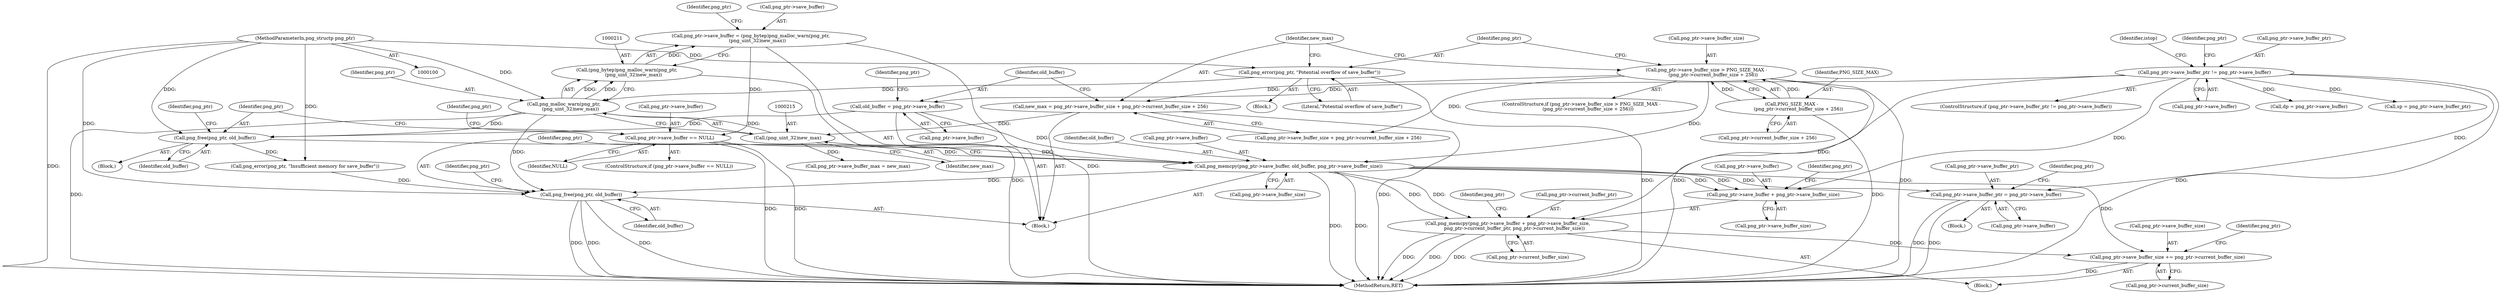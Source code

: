 digraph "1_Chrome_7f3d85b096f66870a15b37c2f40b219b2e292693_6@API" {
"1000230" [label="(Call,png_memcpy(png_ptr->save_buffer, old_buffer, png_ptr->save_buffer_size))"];
"1000218" [label="(Call,png_ptr->save_buffer == NULL)"];
"1000206" [label="(Call,png_ptr->save_buffer = (png_bytep)png_malloc_warn(png_ptr,\n         (png_uint_32)new_max))"];
"1000210" [label="(Call,(png_bytep)png_malloc_warn(png_ptr,\n         (png_uint_32)new_max))"];
"1000212" [label="(Call,png_malloc_warn(png_ptr,\n         (png_uint_32)new_max))"];
"1000187" [label="(Call,png_error(png_ptr, \"Potential overflow of save_buffer\"))"];
"1000101" [label="(MethodParameterIn,png_structp png_ptr)"];
"1000214" [label="(Call,(png_uint_32)new_max)"];
"1000190" [label="(Call,new_max = png_ptr->save_buffer_size + png_ptr->current_buffer_size + 256)"];
"1000175" [label="(Call,png_ptr->save_buffer_size > PNG_SIZE_MAX -\n         (png_ptr->current_buffer_size + 256))"];
"1000179" [label="(Call,PNG_SIZE_MAX -\n         (png_ptr->current_buffer_size + 256))"];
"1000224" [label="(Call,png_free(png_ptr, old_buffer))"];
"1000201" [label="(Call,old_buffer = png_ptr->save_buffer)"];
"1000109" [label="(Call,png_ptr->save_buffer_ptr != png_ptr->save_buffer)"];
"1000238" [label="(Call,png_free(png_ptr, old_buffer))"];
"1000251" [label="(Call,png_memcpy(png_ptr->save_buffer + png_ptr->save_buffer_size,\n         png_ptr->current_buffer_ptr, png_ptr->current_buffer_size))"];
"1000265" [label="(Call,png_ptr->save_buffer_size += png_ptr->current_buffer_size)"];
"1000252" [label="(Call,png_ptr->save_buffer + png_ptr->save_buffer_size)"];
"1000277" [label="(Call,png_ptr->save_buffer_ptr = png_ptr->save_buffer)"];
"1000289" [label="(MethodReturn,RET)"];
"1000266" [label="(Call,png_ptr->save_buffer_size)"];
"1000226" [label="(Identifier,old_buffer)"];
"1000267" [label="(Identifier,png_ptr)"];
"1000179" [label="(Call,PNG_SIZE_MAX -\n         (png_ptr->current_buffer_size + 256))"];
"1000243" [label="(Identifier,png_ptr)"];
"1000213" [label="(Identifier,png_ptr)"];
"1000269" [label="(Call,png_ptr->current_buffer_size)"];
"1000223" [label="(Block,)"];
"1000137" [label="(Call,dp = png_ptr->save_buffer)"];
"1000256" [label="(Call,png_ptr->save_buffer_size)"];
"1000219" [label="(Call,png_ptr->save_buffer)"];
"1000203" [label="(Call,png_ptr->save_buffer)"];
"1000189" [label="(Literal,\"Potential overflow of save_buffer\")"];
"1000102" [label="(Block,)"];
"1000175" [label="(Call,png_ptr->save_buffer_size > PNG_SIZE_MAX -\n         (png_ptr->current_buffer_size + 256))"];
"1000201" [label="(Call,old_buffer = png_ptr->save_buffer)"];
"1000251" [label="(Call,png_memcpy(png_ptr->save_buffer + png_ptr->save_buffer_size,\n         png_ptr->current_buffer_ptr, png_ptr->current_buffer_size))"];
"1000191" [label="(Identifier,new_max)"];
"1000210" [label="(Call,(png_bytep)png_malloc_warn(png_ptr,\n         (png_uint_32)new_max))"];
"1000214" [label="(Call,(png_uint_32)new_max)"];
"1000101" [label="(MethodParameterIn,png_structp png_ptr)"];
"1000174" [label="(ControlStructure,if (png_ptr->save_buffer_size > PNG_SIZE_MAX -\n         (png_ptr->current_buffer_size + 256)))"];
"1000262" [label="(Call,png_ptr->current_buffer_size)"];
"1000171" [label="(Block,)"];
"1000224" [label="(Call,png_free(png_ptr, old_buffer))"];
"1000220" [label="(Identifier,png_ptr)"];
"1000190" [label="(Call,new_max = png_ptr->save_buffer_size + png_ptr->current_buffer_size + 256)"];
"1000231" [label="(Call,png_ptr->save_buffer)"];
"1000163" [label="(Identifier,png_ptr)"];
"1000132" [label="(Call,sp = png_ptr->save_buffer_ptr)"];
"1000239" [label="(Identifier,png_ptr)"];
"1000176" [label="(Call,png_ptr->save_buffer_size)"];
"1000181" [label="(Call,png_ptr->current_buffer_size + 256)"];
"1000217" [label="(ControlStructure,if (png_ptr->save_buffer == NULL))"];
"1000188" [label="(Identifier,png_ptr)"];
"1000206" [label="(Call,png_ptr->save_buffer = (png_bytep)png_malloc_warn(png_ptr,\n         (png_uint_32)new_max))"];
"1000259" [label="(Call,png_ptr->current_buffer_ptr)"];
"1000187" [label="(Call,png_error(png_ptr, \"Potential overflow of save_buffer\"))"];
"1000222" [label="(Identifier,NULL)"];
"1000110" [label="(Call,png_ptr->save_buffer_ptr)"];
"1000240" [label="(Identifier,old_buffer)"];
"1000234" [label="(Identifier,old_buffer)"];
"1000250" [label="(Block,)"];
"1000230" [label="(Call,png_memcpy(png_ptr->save_buffer, old_buffer, png_ptr->save_buffer_size))"];
"1000212" [label="(Call,png_malloc_warn(png_ptr,\n         (png_uint_32)new_max))"];
"1000109" [label="(Call,png_ptr->save_buffer_ptr != png_ptr->save_buffer)"];
"1000265" [label="(Call,png_ptr->save_buffer_size += png_ptr->current_buffer_size)"];
"1000113" [label="(Call,png_ptr->save_buffer)"];
"1000122" [label="(Identifier,istop)"];
"1000192" [label="(Call,png_ptr->save_buffer_size + png_ptr->current_buffer_size + 256)"];
"1000202" [label="(Identifier,old_buffer)"];
"1000278" [label="(Call,png_ptr->save_buffer_ptr)"];
"1000218" [label="(Call,png_ptr->save_buffer == NULL)"];
"1000225" [label="(Identifier,png_ptr)"];
"1000238" [label="(Call,png_free(png_ptr, old_buffer))"];
"1000277" [label="(Call,png_ptr->save_buffer_ptr = png_ptr->save_buffer)"];
"1000253" [label="(Call,png_ptr->save_buffer)"];
"1000228" [label="(Identifier,png_ptr)"];
"1000186" [label="(Block,)"];
"1000180" [label="(Identifier,PNG_SIZE_MAX)"];
"1000281" [label="(Call,png_ptr->save_buffer)"];
"1000286" [label="(Identifier,png_ptr)"];
"1000252" [label="(Call,png_ptr->save_buffer + png_ptr->save_buffer_size)"];
"1000241" [label="(Call,png_ptr->save_buffer_max = new_max)"];
"1000108" [label="(ControlStructure,if (png_ptr->save_buffer_ptr != png_ptr->save_buffer))"];
"1000260" [label="(Identifier,png_ptr)"];
"1000208" [label="(Identifier,png_ptr)"];
"1000207" [label="(Call,png_ptr->save_buffer)"];
"1000232" [label="(Identifier,png_ptr)"];
"1000274" [label="(Identifier,png_ptr)"];
"1000227" [label="(Call,png_error(png_ptr, \"Insufficient memory for save_buffer\"))"];
"1000216" [label="(Identifier,new_max)"];
"1000235" [label="(Call,png_ptr->save_buffer_size)"];
"1000230" -> "1000171"  [label="AST: "];
"1000230" -> "1000235"  [label="CFG: "];
"1000231" -> "1000230"  [label="AST: "];
"1000234" -> "1000230"  [label="AST: "];
"1000235" -> "1000230"  [label="AST: "];
"1000239" -> "1000230"  [label="CFG: "];
"1000230" -> "1000289"  [label="DDG: "];
"1000230" -> "1000289"  [label="DDG: "];
"1000218" -> "1000230"  [label="DDG: "];
"1000224" -> "1000230"  [label="DDG: "];
"1000201" -> "1000230"  [label="DDG: "];
"1000175" -> "1000230"  [label="DDG: "];
"1000230" -> "1000238"  [label="DDG: "];
"1000230" -> "1000251"  [label="DDG: "];
"1000230" -> "1000251"  [label="DDG: "];
"1000230" -> "1000252"  [label="DDG: "];
"1000230" -> "1000252"  [label="DDG: "];
"1000230" -> "1000265"  [label="DDG: "];
"1000230" -> "1000277"  [label="DDG: "];
"1000218" -> "1000217"  [label="AST: "];
"1000218" -> "1000222"  [label="CFG: "];
"1000219" -> "1000218"  [label="AST: "];
"1000222" -> "1000218"  [label="AST: "];
"1000225" -> "1000218"  [label="CFG: "];
"1000232" -> "1000218"  [label="CFG: "];
"1000218" -> "1000289"  [label="DDG: "];
"1000218" -> "1000289"  [label="DDG: "];
"1000206" -> "1000218"  [label="DDG: "];
"1000206" -> "1000171"  [label="AST: "];
"1000206" -> "1000210"  [label="CFG: "];
"1000207" -> "1000206"  [label="AST: "];
"1000210" -> "1000206"  [label="AST: "];
"1000220" -> "1000206"  [label="CFG: "];
"1000206" -> "1000289"  [label="DDG: "];
"1000210" -> "1000206"  [label="DDG: "];
"1000210" -> "1000212"  [label="CFG: "];
"1000211" -> "1000210"  [label="AST: "];
"1000212" -> "1000210"  [label="AST: "];
"1000210" -> "1000289"  [label="DDG: "];
"1000212" -> "1000210"  [label="DDG: "];
"1000212" -> "1000210"  [label="DDG: "];
"1000212" -> "1000214"  [label="CFG: "];
"1000213" -> "1000212"  [label="AST: "];
"1000214" -> "1000212"  [label="AST: "];
"1000212" -> "1000289"  [label="DDG: "];
"1000187" -> "1000212"  [label="DDG: "];
"1000101" -> "1000212"  [label="DDG: "];
"1000214" -> "1000212"  [label="DDG: "];
"1000212" -> "1000224"  [label="DDG: "];
"1000212" -> "1000238"  [label="DDG: "];
"1000187" -> "1000186"  [label="AST: "];
"1000187" -> "1000189"  [label="CFG: "];
"1000188" -> "1000187"  [label="AST: "];
"1000189" -> "1000187"  [label="AST: "];
"1000191" -> "1000187"  [label="CFG: "];
"1000187" -> "1000289"  [label="DDG: "];
"1000101" -> "1000187"  [label="DDG: "];
"1000101" -> "1000100"  [label="AST: "];
"1000101" -> "1000289"  [label="DDG: "];
"1000101" -> "1000224"  [label="DDG: "];
"1000101" -> "1000227"  [label="DDG: "];
"1000101" -> "1000238"  [label="DDG: "];
"1000214" -> "1000216"  [label="CFG: "];
"1000215" -> "1000214"  [label="AST: "];
"1000216" -> "1000214"  [label="AST: "];
"1000190" -> "1000214"  [label="DDG: "];
"1000214" -> "1000241"  [label="DDG: "];
"1000190" -> "1000171"  [label="AST: "];
"1000190" -> "1000192"  [label="CFG: "];
"1000191" -> "1000190"  [label="AST: "];
"1000192" -> "1000190"  [label="AST: "];
"1000202" -> "1000190"  [label="CFG: "];
"1000190" -> "1000289"  [label="DDG: "];
"1000175" -> "1000190"  [label="DDG: "];
"1000175" -> "1000174"  [label="AST: "];
"1000175" -> "1000179"  [label="CFG: "];
"1000176" -> "1000175"  [label="AST: "];
"1000179" -> "1000175"  [label="AST: "];
"1000188" -> "1000175"  [label="CFG: "];
"1000191" -> "1000175"  [label="CFG: "];
"1000175" -> "1000289"  [label="DDG: "];
"1000175" -> "1000289"  [label="DDG: "];
"1000179" -> "1000175"  [label="DDG: "];
"1000179" -> "1000175"  [label="DDG: "];
"1000175" -> "1000192"  [label="DDG: "];
"1000179" -> "1000181"  [label="CFG: "];
"1000180" -> "1000179"  [label="AST: "];
"1000181" -> "1000179"  [label="AST: "];
"1000179" -> "1000289"  [label="DDG: "];
"1000224" -> "1000223"  [label="AST: "];
"1000224" -> "1000226"  [label="CFG: "];
"1000225" -> "1000224"  [label="AST: "];
"1000226" -> "1000224"  [label="AST: "];
"1000228" -> "1000224"  [label="CFG: "];
"1000201" -> "1000224"  [label="DDG: "];
"1000224" -> "1000227"  [label="DDG: "];
"1000201" -> "1000171"  [label="AST: "];
"1000201" -> "1000203"  [label="CFG: "];
"1000202" -> "1000201"  [label="AST: "];
"1000203" -> "1000201"  [label="AST: "];
"1000208" -> "1000201"  [label="CFG: "];
"1000109" -> "1000201"  [label="DDG: "];
"1000109" -> "1000108"  [label="AST: "];
"1000109" -> "1000113"  [label="CFG: "];
"1000110" -> "1000109"  [label="AST: "];
"1000113" -> "1000109"  [label="AST: "];
"1000122" -> "1000109"  [label="CFG: "];
"1000163" -> "1000109"  [label="CFG: "];
"1000109" -> "1000289"  [label="DDG: "];
"1000109" -> "1000132"  [label="DDG: "];
"1000109" -> "1000137"  [label="DDG: "];
"1000109" -> "1000251"  [label="DDG: "];
"1000109" -> "1000252"  [label="DDG: "];
"1000109" -> "1000277"  [label="DDG: "];
"1000238" -> "1000171"  [label="AST: "];
"1000238" -> "1000240"  [label="CFG: "];
"1000239" -> "1000238"  [label="AST: "];
"1000240" -> "1000238"  [label="AST: "];
"1000243" -> "1000238"  [label="CFG: "];
"1000238" -> "1000289"  [label="DDG: "];
"1000238" -> "1000289"  [label="DDG: "];
"1000238" -> "1000289"  [label="DDG: "];
"1000227" -> "1000238"  [label="DDG: "];
"1000251" -> "1000250"  [label="AST: "];
"1000251" -> "1000262"  [label="CFG: "];
"1000252" -> "1000251"  [label="AST: "];
"1000259" -> "1000251"  [label="AST: "];
"1000262" -> "1000251"  [label="AST: "];
"1000267" -> "1000251"  [label="CFG: "];
"1000251" -> "1000289"  [label="DDG: "];
"1000251" -> "1000289"  [label="DDG: "];
"1000251" -> "1000289"  [label="DDG: "];
"1000251" -> "1000265"  [label="DDG: "];
"1000265" -> "1000250"  [label="AST: "];
"1000265" -> "1000269"  [label="CFG: "];
"1000266" -> "1000265"  [label="AST: "];
"1000269" -> "1000265"  [label="AST: "];
"1000274" -> "1000265"  [label="CFG: "];
"1000265" -> "1000289"  [label="DDG: "];
"1000252" -> "1000256"  [label="CFG: "];
"1000253" -> "1000252"  [label="AST: "];
"1000256" -> "1000252"  [label="AST: "];
"1000260" -> "1000252"  [label="CFG: "];
"1000277" -> "1000102"  [label="AST: "];
"1000277" -> "1000281"  [label="CFG: "];
"1000278" -> "1000277"  [label="AST: "];
"1000281" -> "1000277"  [label="AST: "];
"1000286" -> "1000277"  [label="CFG: "];
"1000277" -> "1000289"  [label="DDG: "];
"1000277" -> "1000289"  [label="DDG: "];
}
